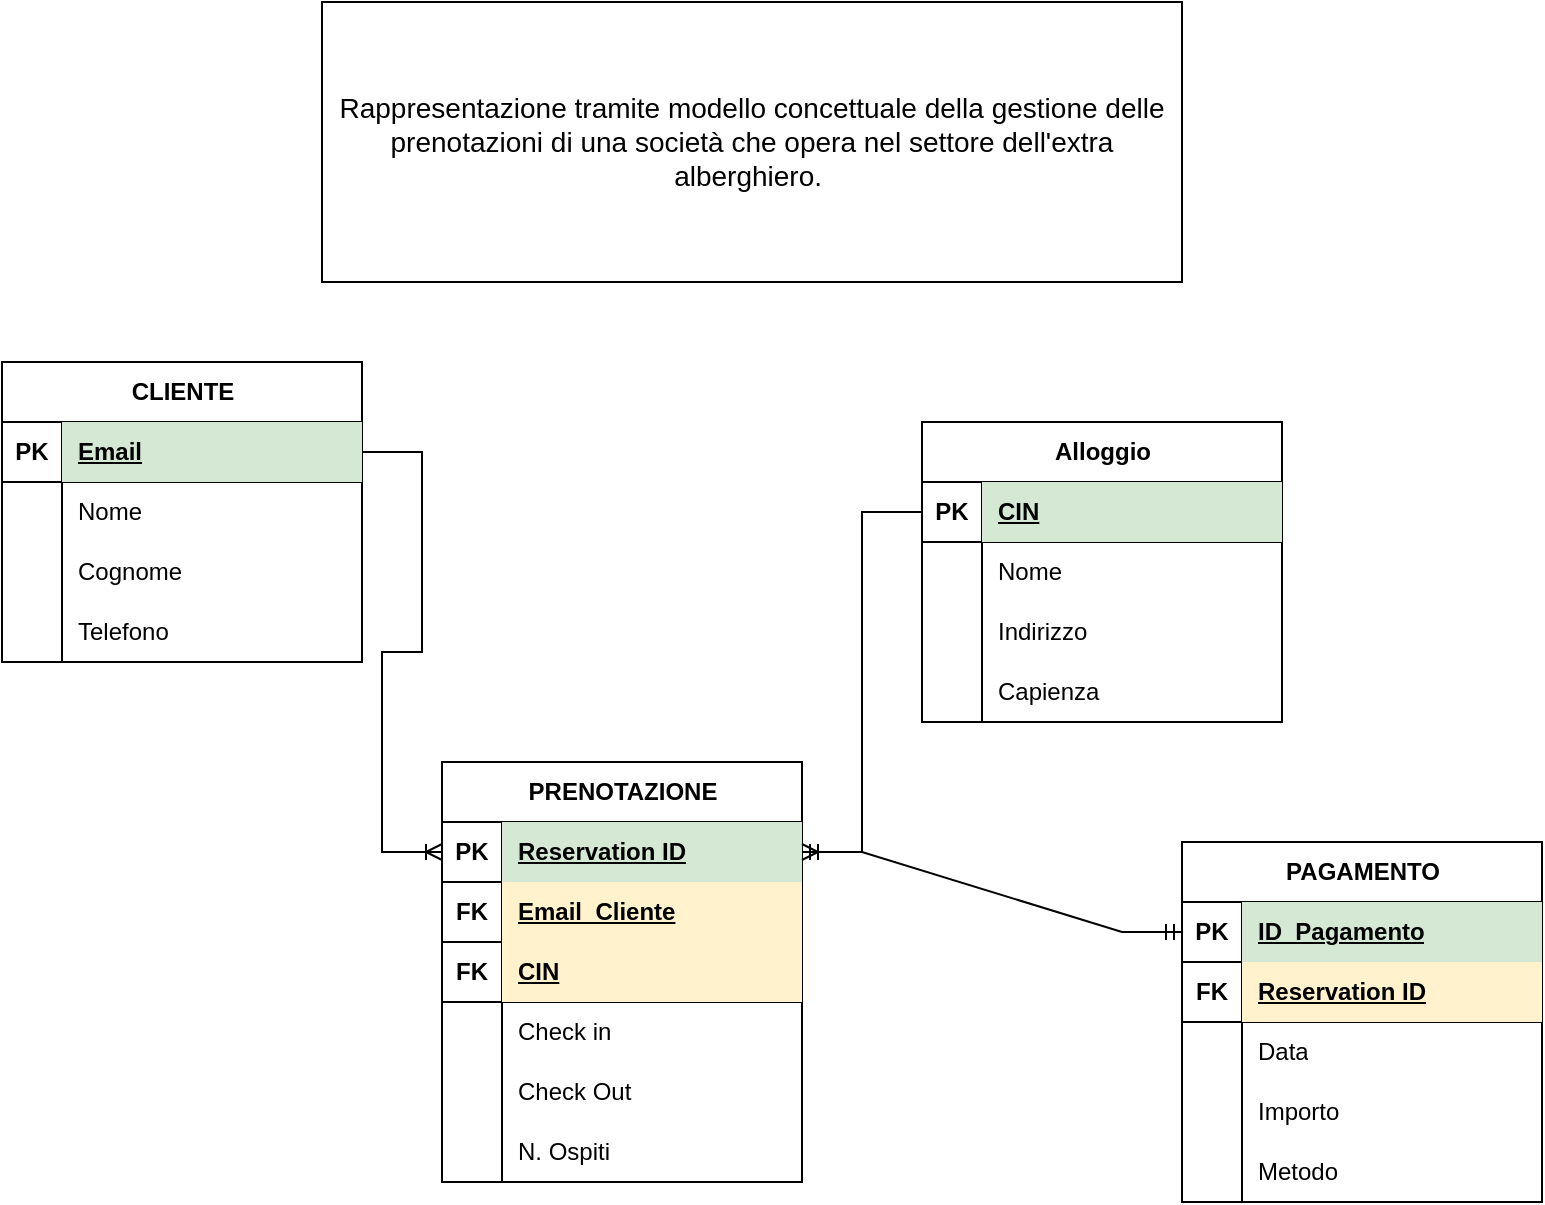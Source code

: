 <mxfile version="27.0.7">
  <diagram name="Pagina-1" id="NNj0Gv-7Z4MroTm7kcJR">
    <mxGraphModel dx="1194" dy="706" grid="1" gridSize="10" guides="1" tooltips="1" connect="1" arrows="1" fold="1" page="1" pageScale="1" pageWidth="827" pageHeight="1169" math="0" shadow="0">
      <root>
        <mxCell id="0" />
        <mxCell id="1" parent="0" />
        <mxCell id="5LRXLHDfyQjCdlPKq-pv-44" value="Alloggio" style="shape=table;startSize=30;container=1;collapsible=1;childLayout=tableLayout;fixedRows=1;rowLines=0;fontStyle=1;align=center;resizeLast=1;html=1;" vertex="1" parent="1">
          <mxGeometry x="480" y="270" width="180" height="150" as="geometry" />
        </mxCell>
        <mxCell id="5LRXLHDfyQjCdlPKq-pv-45" value="" style="shape=tableRow;horizontal=0;startSize=0;swimlaneHead=0;swimlaneBody=0;fillColor=none;collapsible=0;dropTarget=0;points=[[0,0.5],[1,0.5]];portConstraint=eastwest;top=0;left=0;right=0;bottom=1;" vertex="1" parent="5LRXLHDfyQjCdlPKq-pv-44">
          <mxGeometry y="30" width="180" height="30" as="geometry" />
        </mxCell>
        <mxCell id="5LRXLHDfyQjCdlPKq-pv-46" value="PK" style="shape=partialRectangle;connectable=0;fillColor=none;top=0;left=0;bottom=0;right=0;fontStyle=1;overflow=hidden;whiteSpace=wrap;html=1;" vertex="1" parent="5LRXLHDfyQjCdlPKq-pv-45">
          <mxGeometry width="30" height="30" as="geometry">
            <mxRectangle width="30" height="30" as="alternateBounds" />
          </mxGeometry>
        </mxCell>
        <mxCell id="5LRXLHDfyQjCdlPKq-pv-47" value="CIN" style="shape=partialRectangle;connectable=0;fillColor=#d5e8d4;top=0;left=0;bottom=0;right=0;align=left;spacingLeft=6;fontStyle=5;overflow=hidden;whiteSpace=wrap;html=1;strokeColor=#82b366;" vertex="1" parent="5LRXLHDfyQjCdlPKq-pv-45">
          <mxGeometry x="30" width="150" height="30" as="geometry">
            <mxRectangle width="150" height="30" as="alternateBounds" />
          </mxGeometry>
        </mxCell>
        <mxCell id="5LRXLHDfyQjCdlPKq-pv-48" value="" style="shape=tableRow;horizontal=0;startSize=0;swimlaneHead=0;swimlaneBody=0;fillColor=none;collapsible=0;dropTarget=0;points=[[0,0.5],[1,0.5]];portConstraint=eastwest;top=0;left=0;right=0;bottom=0;" vertex="1" parent="5LRXLHDfyQjCdlPKq-pv-44">
          <mxGeometry y="60" width="180" height="30" as="geometry" />
        </mxCell>
        <mxCell id="5LRXLHDfyQjCdlPKq-pv-49" value="" style="shape=partialRectangle;connectable=0;fillColor=none;top=0;left=0;bottom=0;right=0;editable=1;overflow=hidden;whiteSpace=wrap;html=1;" vertex="1" parent="5LRXLHDfyQjCdlPKq-pv-48">
          <mxGeometry width="30" height="30" as="geometry">
            <mxRectangle width="30" height="30" as="alternateBounds" />
          </mxGeometry>
        </mxCell>
        <mxCell id="5LRXLHDfyQjCdlPKq-pv-50" value="Nome" style="shape=partialRectangle;connectable=0;fillColor=none;top=0;left=0;bottom=0;right=0;align=left;spacingLeft=6;overflow=hidden;whiteSpace=wrap;html=1;" vertex="1" parent="5LRXLHDfyQjCdlPKq-pv-48">
          <mxGeometry x="30" width="150" height="30" as="geometry">
            <mxRectangle width="150" height="30" as="alternateBounds" />
          </mxGeometry>
        </mxCell>
        <mxCell id="5LRXLHDfyQjCdlPKq-pv-51" value="" style="shape=tableRow;horizontal=0;startSize=0;swimlaneHead=0;swimlaneBody=0;fillColor=none;collapsible=0;dropTarget=0;points=[[0,0.5],[1,0.5]];portConstraint=eastwest;top=0;left=0;right=0;bottom=0;" vertex="1" parent="5LRXLHDfyQjCdlPKq-pv-44">
          <mxGeometry y="90" width="180" height="30" as="geometry" />
        </mxCell>
        <mxCell id="5LRXLHDfyQjCdlPKq-pv-52" value="" style="shape=partialRectangle;connectable=0;fillColor=none;top=0;left=0;bottom=0;right=0;editable=1;overflow=hidden;whiteSpace=wrap;html=1;" vertex="1" parent="5LRXLHDfyQjCdlPKq-pv-51">
          <mxGeometry width="30" height="30" as="geometry">
            <mxRectangle width="30" height="30" as="alternateBounds" />
          </mxGeometry>
        </mxCell>
        <mxCell id="5LRXLHDfyQjCdlPKq-pv-53" value="Indirizzo" style="shape=partialRectangle;connectable=0;fillColor=none;top=0;left=0;bottom=0;right=0;align=left;spacingLeft=6;overflow=hidden;whiteSpace=wrap;html=1;" vertex="1" parent="5LRXLHDfyQjCdlPKq-pv-51">
          <mxGeometry x="30" width="150" height="30" as="geometry">
            <mxRectangle width="150" height="30" as="alternateBounds" />
          </mxGeometry>
        </mxCell>
        <mxCell id="5LRXLHDfyQjCdlPKq-pv-54" value="" style="shape=tableRow;horizontal=0;startSize=0;swimlaneHead=0;swimlaneBody=0;fillColor=none;collapsible=0;dropTarget=0;points=[[0,0.5],[1,0.5]];portConstraint=eastwest;top=0;left=0;right=0;bottom=0;" vertex="1" parent="5LRXLHDfyQjCdlPKq-pv-44">
          <mxGeometry y="120" width="180" height="30" as="geometry" />
        </mxCell>
        <mxCell id="5LRXLHDfyQjCdlPKq-pv-55" value="" style="shape=partialRectangle;connectable=0;fillColor=none;top=0;left=0;bottom=0;right=0;editable=1;overflow=hidden;whiteSpace=wrap;html=1;" vertex="1" parent="5LRXLHDfyQjCdlPKq-pv-54">
          <mxGeometry width="30" height="30" as="geometry">
            <mxRectangle width="30" height="30" as="alternateBounds" />
          </mxGeometry>
        </mxCell>
        <mxCell id="5LRXLHDfyQjCdlPKq-pv-56" value="Capienza" style="shape=partialRectangle;connectable=0;fillColor=none;top=0;left=0;bottom=0;right=0;align=left;spacingLeft=6;overflow=hidden;whiteSpace=wrap;html=1;" vertex="1" parent="5LRXLHDfyQjCdlPKq-pv-54">
          <mxGeometry x="30" width="150" height="30" as="geometry">
            <mxRectangle width="150" height="30" as="alternateBounds" />
          </mxGeometry>
        </mxCell>
        <mxCell id="5LRXLHDfyQjCdlPKq-pv-57" value="CLIENTE" style="shape=table;startSize=30;container=1;collapsible=1;childLayout=tableLayout;fixedRows=1;rowLines=0;fontStyle=1;align=center;resizeLast=1;html=1;" vertex="1" parent="1">
          <mxGeometry x="20" y="240" width="180" height="150" as="geometry" />
        </mxCell>
        <mxCell id="5LRXLHDfyQjCdlPKq-pv-58" value="" style="shape=tableRow;horizontal=0;startSize=0;swimlaneHead=0;swimlaneBody=0;fillColor=none;collapsible=0;dropTarget=0;points=[[0,0.5],[1,0.5]];portConstraint=eastwest;top=0;left=0;right=0;bottom=1;" vertex="1" parent="5LRXLHDfyQjCdlPKq-pv-57">
          <mxGeometry y="30" width="180" height="30" as="geometry" />
        </mxCell>
        <mxCell id="5LRXLHDfyQjCdlPKq-pv-59" value="PK" style="shape=partialRectangle;connectable=0;fillColor=none;top=0;left=0;bottom=0;right=0;fontStyle=1;overflow=hidden;whiteSpace=wrap;html=1;" vertex="1" parent="5LRXLHDfyQjCdlPKq-pv-58">
          <mxGeometry width="30" height="30" as="geometry">
            <mxRectangle width="30" height="30" as="alternateBounds" />
          </mxGeometry>
        </mxCell>
        <mxCell id="5LRXLHDfyQjCdlPKq-pv-60" value="Email" style="shape=partialRectangle;connectable=0;fillColor=#d5e8d4;top=0;left=0;bottom=0;right=0;align=left;spacingLeft=6;fontStyle=5;overflow=hidden;whiteSpace=wrap;html=1;strokeColor=#82b366;" vertex="1" parent="5LRXLHDfyQjCdlPKq-pv-58">
          <mxGeometry x="30" width="150" height="30" as="geometry">
            <mxRectangle width="150" height="30" as="alternateBounds" />
          </mxGeometry>
        </mxCell>
        <mxCell id="5LRXLHDfyQjCdlPKq-pv-61" value="" style="shape=tableRow;horizontal=0;startSize=0;swimlaneHead=0;swimlaneBody=0;fillColor=none;collapsible=0;dropTarget=0;points=[[0,0.5],[1,0.5]];portConstraint=eastwest;top=0;left=0;right=0;bottom=0;" vertex="1" parent="5LRXLHDfyQjCdlPKq-pv-57">
          <mxGeometry y="60" width="180" height="30" as="geometry" />
        </mxCell>
        <mxCell id="5LRXLHDfyQjCdlPKq-pv-62" value="" style="shape=partialRectangle;connectable=0;fillColor=none;top=0;left=0;bottom=0;right=0;editable=1;overflow=hidden;whiteSpace=wrap;html=1;" vertex="1" parent="5LRXLHDfyQjCdlPKq-pv-61">
          <mxGeometry width="30" height="30" as="geometry">
            <mxRectangle width="30" height="30" as="alternateBounds" />
          </mxGeometry>
        </mxCell>
        <mxCell id="5LRXLHDfyQjCdlPKq-pv-63" value="Nome" style="shape=partialRectangle;connectable=0;fillColor=none;top=0;left=0;bottom=0;right=0;align=left;spacingLeft=6;overflow=hidden;whiteSpace=wrap;html=1;" vertex="1" parent="5LRXLHDfyQjCdlPKq-pv-61">
          <mxGeometry x="30" width="150" height="30" as="geometry">
            <mxRectangle width="150" height="30" as="alternateBounds" />
          </mxGeometry>
        </mxCell>
        <mxCell id="5LRXLHDfyQjCdlPKq-pv-64" value="" style="shape=tableRow;horizontal=0;startSize=0;swimlaneHead=0;swimlaneBody=0;fillColor=none;collapsible=0;dropTarget=0;points=[[0,0.5],[1,0.5]];portConstraint=eastwest;top=0;left=0;right=0;bottom=0;" vertex="1" parent="5LRXLHDfyQjCdlPKq-pv-57">
          <mxGeometry y="90" width="180" height="30" as="geometry" />
        </mxCell>
        <mxCell id="5LRXLHDfyQjCdlPKq-pv-65" value="" style="shape=partialRectangle;connectable=0;fillColor=none;top=0;left=0;bottom=0;right=0;editable=1;overflow=hidden;whiteSpace=wrap;html=1;" vertex="1" parent="5LRXLHDfyQjCdlPKq-pv-64">
          <mxGeometry width="30" height="30" as="geometry">
            <mxRectangle width="30" height="30" as="alternateBounds" />
          </mxGeometry>
        </mxCell>
        <mxCell id="5LRXLHDfyQjCdlPKq-pv-66" value="Cognome" style="shape=partialRectangle;connectable=0;fillColor=none;top=0;left=0;bottom=0;right=0;align=left;spacingLeft=6;overflow=hidden;whiteSpace=wrap;html=1;" vertex="1" parent="5LRXLHDfyQjCdlPKq-pv-64">
          <mxGeometry x="30" width="150" height="30" as="geometry">
            <mxRectangle width="150" height="30" as="alternateBounds" />
          </mxGeometry>
        </mxCell>
        <mxCell id="5LRXLHDfyQjCdlPKq-pv-67" value="" style="shape=tableRow;horizontal=0;startSize=0;swimlaneHead=0;swimlaneBody=0;fillColor=none;collapsible=0;dropTarget=0;points=[[0,0.5],[1,0.5]];portConstraint=eastwest;top=0;left=0;right=0;bottom=0;" vertex="1" parent="5LRXLHDfyQjCdlPKq-pv-57">
          <mxGeometry y="120" width="180" height="30" as="geometry" />
        </mxCell>
        <mxCell id="5LRXLHDfyQjCdlPKq-pv-68" value="" style="shape=partialRectangle;connectable=0;fillColor=none;top=0;left=0;bottom=0;right=0;editable=1;overflow=hidden;whiteSpace=wrap;html=1;" vertex="1" parent="5LRXLHDfyQjCdlPKq-pv-67">
          <mxGeometry width="30" height="30" as="geometry">
            <mxRectangle width="30" height="30" as="alternateBounds" />
          </mxGeometry>
        </mxCell>
        <mxCell id="5LRXLHDfyQjCdlPKq-pv-69" value="Telefono" style="shape=partialRectangle;connectable=0;fillColor=none;top=0;left=0;bottom=0;right=0;align=left;spacingLeft=6;overflow=hidden;whiteSpace=wrap;html=1;" vertex="1" parent="5LRXLHDfyQjCdlPKq-pv-67">
          <mxGeometry x="30" width="150" height="30" as="geometry">
            <mxRectangle width="150" height="30" as="alternateBounds" />
          </mxGeometry>
        </mxCell>
        <mxCell id="5LRXLHDfyQjCdlPKq-pv-70" value="PAGAMENTO" style="shape=table;startSize=30;container=1;collapsible=1;childLayout=tableLayout;fixedRows=1;rowLines=0;fontStyle=1;align=center;resizeLast=1;html=1;" vertex="1" parent="1">
          <mxGeometry x="610" y="480" width="180" height="180" as="geometry" />
        </mxCell>
        <mxCell id="5LRXLHDfyQjCdlPKq-pv-71" value="" style="shape=tableRow;horizontal=0;startSize=0;swimlaneHead=0;swimlaneBody=0;fillColor=none;collapsible=0;dropTarget=0;points=[[0,0.5],[1,0.5]];portConstraint=eastwest;top=0;left=0;right=0;bottom=1;" vertex="1" parent="5LRXLHDfyQjCdlPKq-pv-70">
          <mxGeometry y="30" width="180" height="30" as="geometry" />
        </mxCell>
        <mxCell id="5LRXLHDfyQjCdlPKq-pv-72" value="PK" style="shape=partialRectangle;connectable=0;fillColor=none;top=0;left=0;bottom=0;right=0;fontStyle=1;overflow=hidden;whiteSpace=wrap;html=1;" vertex="1" parent="5LRXLHDfyQjCdlPKq-pv-71">
          <mxGeometry width="30" height="30" as="geometry">
            <mxRectangle width="30" height="30" as="alternateBounds" />
          </mxGeometry>
        </mxCell>
        <mxCell id="5LRXLHDfyQjCdlPKq-pv-73" value="ID_Pagamento" style="shape=partialRectangle;connectable=0;fillColor=#d5e8d4;top=0;left=0;bottom=0;right=0;align=left;spacingLeft=6;fontStyle=5;overflow=hidden;whiteSpace=wrap;html=1;strokeColor=#82b366;" vertex="1" parent="5LRXLHDfyQjCdlPKq-pv-71">
          <mxGeometry x="30" width="150" height="30" as="geometry">
            <mxRectangle width="150" height="30" as="alternateBounds" />
          </mxGeometry>
        </mxCell>
        <mxCell id="5LRXLHDfyQjCdlPKq-pv-122" style="shape=tableRow;horizontal=0;startSize=0;swimlaneHead=0;swimlaneBody=0;fillColor=none;collapsible=0;dropTarget=0;points=[[0,0.5],[1,0.5]];portConstraint=eastwest;top=0;left=0;right=0;bottom=1;" vertex="1" parent="5LRXLHDfyQjCdlPKq-pv-70">
          <mxGeometry y="60" width="180" height="30" as="geometry" />
        </mxCell>
        <mxCell id="5LRXLHDfyQjCdlPKq-pv-123" value="FK" style="shape=partialRectangle;connectable=0;fillColor=none;top=0;left=0;bottom=0;right=0;fontStyle=1;overflow=hidden;whiteSpace=wrap;html=1;" vertex="1" parent="5LRXLHDfyQjCdlPKq-pv-122">
          <mxGeometry width="30" height="30" as="geometry">
            <mxRectangle width="30" height="30" as="alternateBounds" />
          </mxGeometry>
        </mxCell>
        <mxCell id="5LRXLHDfyQjCdlPKq-pv-124" value="Reservation ID" style="shape=partialRectangle;connectable=0;fillColor=#fff2cc;top=0;left=0;bottom=0;right=0;align=left;spacingLeft=6;fontStyle=5;overflow=hidden;whiteSpace=wrap;html=1;strokeColor=#d6b656;" vertex="1" parent="5LRXLHDfyQjCdlPKq-pv-122">
          <mxGeometry x="30" width="150" height="30" as="geometry">
            <mxRectangle width="150" height="30" as="alternateBounds" />
          </mxGeometry>
        </mxCell>
        <mxCell id="5LRXLHDfyQjCdlPKq-pv-74" value="" style="shape=tableRow;horizontal=0;startSize=0;swimlaneHead=0;swimlaneBody=0;fillColor=none;collapsible=0;dropTarget=0;points=[[0,0.5],[1,0.5]];portConstraint=eastwest;top=0;left=0;right=0;bottom=0;" vertex="1" parent="5LRXLHDfyQjCdlPKq-pv-70">
          <mxGeometry y="90" width="180" height="30" as="geometry" />
        </mxCell>
        <mxCell id="5LRXLHDfyQjCdlPKq-pv-75" value="" style="shape=partialRectangle;connectable=0;fillColor=none;top=0;left=0;bottom=0;right=0;editable=1;overflow=hidden;whiteSpace=wrap;html=1;" vertex="1" parent="5LRXLHDfyQjCdlPKq-pv-74">
          <mxGeometry width="30" height="30" as="geometry">
            <mxRectangle width="30" height="30" as="alternateBounds" />
          </mxGeometry>
        </mxCell>
        <mxCell id="5LRXLHDfyQjCdlPKq-pv-76" value="Data" style="shape=partialRectangle;connectable=0;fillColor=none;top=0;left=0;bottom=0;right=0;align=left;spacingLeft=6;overflow=hidden;whiteSpace=wrap;html=1;" vertex="1" parent="5LRXLHDfyQjCdlPKq-pv-74">
          <mxGeometry x="30" width="150" height="30" as="geometry">
            <mxRectangle width="150" height="30" as="alternateBounds" />
          </mxGeometry>
        </mxCell>
        <mxCell id="5LRXLHDfyQjCdlPKq-pv-77" value="" style="shape=tableRow;horizontal=0;startSize=0;swimlaneHead=0;swimlaneBody=0;fillColor=none;collapsible=0;dropTarget=0;points=[[0,0.5],[1,0.5]];portConstraint=eastwest;top=0;left=0;right=0;bottom=0;" vertex="1" parent="5LRXLHDfyQjCdlPKq-pv-70">
          <mxGeometry y="120" width="180" height="30" as="geometry" />
        </mxCell>
        <mxCell id="5LRXLHDfyQjCdlPKq-pv-78" value="" style="shape=partialRectangle;connectable=0;fillColor=none;top=0;left=0;bottom=0;right=0;editable=1;overflow=hidden;whiteSpace=wrap;html=1;" vertex="1" parent="5LRXLHDfyQjCdlPKq-pv-77">
          <mxGeometry width="30" height="30" as="geometry">
            <mxRectangle width="30" height="30" as="alternateBounds" />
          </mxGeometry>
        </mxCell>
        <mxCell id="5LRXLHDfyQjCdlPKq-pv-79" value="Importo" style="shape=partialRectangle;connectable=0;fillColor=none;top=0;left=0;bottom=0;right=0;align=left;spacingLeft=6;overflow=hidden;whiteSpace=wrap;html=1;" vertex="1" parent="5LRXLHDfyQjCdlPKq-pv-77">
          <mxGeometry x="30" width="150" height="30" as="geometry">
            <mxRectangle width="150" height="30" as="alternateBounds" />
          </mxGeometry>
        </mxCell>
        <mxCell id="5LRXLHDfyQjCdlPKq-pv-80" value="" style="shape=tableRow;horizontal=0;startSize=0;swimlaneHead=0;swimlaneBody=0;fillColor=none;collapsible=0;dropTarget=0;points=[[0,0.5],[1,0.5]];portConstraint=eastwest;top=0;left=0;right=0;bottom=0;" vertex="1" parent="5LRXLHDfyQjCdlPKq-pv-70">
          <mxGeometry y="150" width="180" height="30" as="geometry" />
        </mxCell>
        <mxCell id="5LRXLHDfyQjCdlPKq-pv-81" value="" style="shape=partialRectangle;connectable=0;fillColor=none;top=0;left=0;bottom=0;right=0;editable=1;overflow=hidden;whiteSpace=wrap;html=1;" vertex="1" parent="5LRXLHDfyQjCdlPKq-pv-80">
          <mxGeometry width="30" height="30" as="geometry">
            <mxRectangle width="30" height="30" as="alternateBounds" />
          </mxGeometry>
        </mxCell>
        <mxCell id="5LRXLHDfyQjCdlPKq-pv-82" value="Metodo" style="shape=partialRectangle;connectable=0;fillColor=none;top=0;left=0;bottom=0;right=0;align=left;spacingLeft=6;overflow=hidden;whiteSpace=wrap;html=1;" vertex="1" parent="5LRXLHDfyQjCdlPKq-pv-80">
          <mxGeometry x="30" width="150" height="30" as="geometry">
            <mxRectangle width="150" height="30" as="alternateBounds" />
          </mxGeometry>
        </mxCell>
        <mxCell id="5LRXLHDfyQjCdlPKq-pv-86" value="PRENOTAZIONE" style="shape=table;startSize=30;container=1;collapsible=1;childLayout=tableLayout;fixedRows=1;rowLines=0;fontStyle=1;align=center;resizeLast=1;html=1;" vertex="1" parent="1">
          <mxGeometry x="240" y="440" width="180" height="210" as="geometry" />
        </mxCell>
        <mxCell id="5LRXLHDfyQjCdlPKq-pv-87" value="" style="shape=tableRow;horizontal=0;startSize=0;swimlaneHead=0;swimlaneBody=0;fillColor=none;collapsible=0;dropTarget=0;points=[[0,0.5],[1,0.5]];portConstraint=eastwest;top=0;left=0;right=0;bottom=1;" vertex="1" parent="5LRXLHDfyQjCdlPKq-pv-86">
          <mxGeometry y="30" width="180" height="30" as="geometry" />
        </mxCell>
        <mxCell id="5LRXLHDfyQjCdlPKq-pv-88" value="PK" style="shape=partialRectangle;connectable=0;fillColor=none;top=0;left=0;bottom=0;right=0;fontStyle=1;overflow=hidden;whiteSpace=wrap;html=1;" vertex="1" parent="5LRXLHDfyQjCdlPKq-pv-87">
          <mxGeometry width="30" height="30" as="geometry">
            <mxRectangle width="30" height="30" as="alternateBounds" />
          </mxGeometry>
        </mxCell>
        <mxCell id="5LRXLHDfyQjCdlPKq-pv-89" value="Reservation ID" style="shape=partialRectangle;connectable=0;fillColor=#d5e8d4;top=0;left=0;bottom=0;right=0;align=left;spacingLeft=6;fontStyle=5;overflow=hidden;whiteSpace=wrap;html=1;strokeColor=#82b366;" vertex="1" parent="5LRXLHDfyQjCdlPKq-pv-87">
          <mxGeometry x="30" width="150" height="30" as="geometry">
            <mxRectangle width="150" height="30" as="alternateBounds" />
          </mxGeometry>
        </mxCell>
        <mxCell id="5LRXLHDfyQjCdlPKq-pv-116" style="shape=tableRow;horizontal=0;startSize=0;swimlaneHead=0;swimlaneBody=0;fillColor=none;collapsible=0;dropTarget=0;points=[[0,0.5],[1,0.5]];portConstraint=eastwest;top=0;left=0;right=0;bottom=1;" vertex="1" parent="5LRXLHDfyQjCdlPKq-pv-86">
          <mxGeometry y="60" width="180" height="30" as="geometry" />
        </mxCell>
        <mxCell id="5LRXLHDfyQjCdlPKq-pv-117" value="FK" style="shape=partialRectangle;connectable=0;fillColor=none;top=0;left=0;bottom=0;right=0;fontStyle=1;overflow=hidden;whiteSpace=wrap;html=1;" vertex="1" parent="5LRXLHDfyQjCdlPKq-pv-116">
          <mxGeometry width="30" height="30" as="geometry">
            <mxRectangle width="30" height="30" as="alternateBounds" />
          </mxGeometry>
        </mxCell>
        <mxCell id="5LRXLHDfyQjCdlPKq-pv-118" value="Email_Cliente" style="shape=partialRectangle;connectable=0;fillColor=#fff2cc;top=0;left=0;bottom=0;right=0;align=left;spacingLeft=6;fontStyle=5;overflow=hidden;whiteSpace=wrap;html=1;strokeColor=#d6b656;" vertex="1" parent="5LRXLHDfyQjCdlPKq-pv-116">
          <mxGeometry x="30" width="150" height="30" as="geometry">
            <mxRectangle width="150" height="30" as="alternateBounds" />
          </mxGeometry>
        </mxCell>
        <mxCell id="5LRXLHDfyQjCdlPKq-pv-119" style="shape=tableRow;horizontal=0;startSize=0;swimlaneHead=0;swimlaneBody=0;fillColor=none;collapsible=0;dropTarget=0;points=[[0,0.5],[1,0.5]];portConstraint=eastwest;top=0;left=0;right=0;bottom=1;" vertex="1" parent="5LRXLHDfyQjCdlPKq-pv-86">
          <mxGeometry y="90" width="180" height="30" as="geometry" />
        </mxCell>
        <mxCell id="5LRXLHDfyQjCdlPKq-pv-120" value="FK" style="shape=partialRectangle;connectable=0;fillColor=none;top=0;left=0;bottom=0;right=0;fontStyle=1;overflow=hidden;whiteSpace=wrap;html=1;" vertex="1" parent="5LRXLHDfyQjCdlPKq-pv-119">
          <mxGeometry width="30" height="30" as="geometry">
            <mxRectangle width="30" height="30" as="alternateBounds" />
          </mxGeometry>
        </mxCell>
        <mxCell id="5LRXLHDfyQjCdlPKq-pv-121" value="CIN" style="shape=partialRectangle;connectable=0;fillColor=#fff2cc;top=0;left=0;bottom=0;right=0;align=left;spacingLeft=6;fontStyle=5;overflow=hidden;whiteSpace=wrap;html=1;strokeColor=#d6b656;" vertex="1" parent="5LRXLHDfyQjCdlPKq-pv-119">
          <mxGeometry x="30" width="150" height="30" as="geometry">
            <mxRectangle width="150" height="30" as="alternateBounds" />
          </mxGeometry>
        </mxCell>
        <mxCell id="5LRXLHDfyQjCdlPKq-pv-90" value="" style="shape=tableRow;horizontal=0;startSize=0;swimlaneHead=0;swimlaneBody=0;fillColor=none;collapsible=0;dropTarget=0;points=[[0,0.5],[1,0.5]];portConstraint=eastwest;top=0;left=0;right=0;bottom=0;" vertex="1" parent="5LRXLHDfyQjCdlPKq-pv-86">
          <mxGeometry y="120" width="180" height="30" as="geometry" />
        </mxCell>
        <mxCell id="5LRXLHDfyQjCdlPKq-pv-91" value="" style="shape=partialRectangle;connectable=0;fillColor=none;top=0;left=0;bottom=0;right=0;editable=1;overflow=hidden;whiteSpace=wrap;html=1;" vertex="1" parent="5LRXLHDfyQjCdlPKq-pv-90">
          <mxGeometry width="30" height="30" as="geometry">
            <mxRectangle width="30" height="30" as="alternateBounds" />
          </mxGeometry>
        </mxCell>
        <mxCell id="5LRXLHDfyQjCdlPKq-pv-92" value="Check in" style="shape=partialRectangle;connectable=0;fillColor=none;top=0;left=0;bottom=0;right=0;align=left;spacingLeft=6;overflow=hidden;whiteSpace=wrap;html=1;" vertex="1" parent="5LRXLHDfyQjCdlPKq-pv-90">
          <mxGeometry x="30" width="150" height="30" as="geometry">
            <mxRectangle width="150" height="30" as="alternateBounds" />
          </mxGeometry>
        </mxCell>
        <mxCell id="5LRXLHDfyQjCdlPKq-pv-93" value="" style="shape=tableRow;horizontal=0;startSize=0;swimlaneHead=0;swimlaneBody=0;fillColor=none;collapsible=0;dropTarget=0;points=[[0,0.5],[1,0.5]];portConstraint=eastwest;top=0;left=0;right=0;bottom=0;" vertex="1" parent="5LRXLHDfyQjCdlPKq-pv-86">
          <mxGeometry y="150" width="180" height="30" as="geometry" />
        </mxCell>
        <mxCell id="5LRXLHDfyQjCdlPKq-pv-94" value="" style="shape=partialRectangle;connectable=0;fillColor=none;top=0;left=0;bottom=0;right=0;editable=1;overflow=hidden;whiteSpace=wrap;html=1;" vertex="1" parent="5LRXLHDfyQjCdlPKq-pv-93">
          <mxGeometry width="30" height="30" as="geometry">
            <mxRectangle width="30" height="30" as="alternateBounds" />
          </mxGeometry>
        </mxCell>
        <mxCell id="5LRXLHDfyQjCdlPKq-pv-95" value="Check Out" style="shape=partialRectangle;connectable=0;fillColor=none;top=0;left=0;bottom=0;right=0;align=left;spacingLeft=6;overflow=hidden;whiteSpace=wrap;html=1;" vertex="1" parent="5LRXLHDfyQjCdlPKq-pv-93">
          <mxGeometry x="30" width="150" height="30" as="geometry">
            <mxRectangle width="150" height="30" as="alternateBounds" />
          </mxGeometry>
        </mxCell>
        <mxCell id="5LRXLHDfyQjCdlPKq-pv-96" value="" style="shape=tableRow;horizontal=0;startSize=0;swimlaneHead=0;swimlaneBody=0;fillColor=none;collapsible=0;dropTarget=0;points=[[0,0.5],[1,0.5]];portConstraint=eastwest;top=0;left=0;right=0;bottom=0;" vertex="1" parent="5LRXLHDfyQjCdlPKq-pv-86">
          <mxGeometry y="180" width="180" height="30" as="geometry" />
        </mxCell>
        <mxCell id="5LRXLHDfyQjCdlPKq-pv-97" value="" style="shape=partialRectangle;connectable=0;fillColor=none;top=0;left=0;bottom=0;right=0;editable=1;overflow=hidden;whiteSpace=wrap;html=1;" vertex="1" parent="5LRXLHDfyQjCdlPKq-pv-96">
          <mxGeometry width="30" height="30" as="geometry">
            <mxRectangle width="30" height="30" as="alternateBounds" />
          </mxGeometry>
        </mxCell>
        <mxCell id="5LRXLHDfyQjCdlPKq-pv-98" value="N. Ospiti" style="shape=partialRectangle;connectable=0;fillColor=none;top=0;left=0;bottom=0;right=0;align=left;spacingLeft=6;overflow=hidden;whiteSpace=wrap;html=1;" vertex="1" parent="5LRXLHDfyQjCdlPKq-pv-96">
          <mxGeometry x="30" width="150" height="30" as="geometry">
            <mxRectangle width="150" height="30" as="alternateBounds" />
          </mxGeometry>
        </mxCell>
        <mxCell id="5LRXLHDfyQjCdlPKq-pv-102" value="" style="edgeStyle=entityRelationEdgeStyle;fontSize=12;html=1;endArrow=ERoneToMany;rounded=0;exitX=1;exitY=0.5;exitDx=0;exitDy=0;entryX=0;entryY=0.5;entryDx=0;entryDy=0;" edge="1" parent="1" source="5LRXLHDfyQjCdlPKq-pv-58" target="5LRXLHDfyQjCdlPKq-pv-87">
          <mxGeometry width="100" height="100" relative="1" as="geometry">
            <mxPoint x="360" y="500" as="sourcePoint" />
            <mxPoint x="460" y="400" as="targetPoint" />
          </mxGeometry>
        </mxCell>
        <mxCell id="5LRXLHDfyQjCdlPKq-pv-103" value="" style="edgeStyle=entityRelationEdgeStyle;fontSize=12;html=1;endArrow=ERoneToMany;rounded=0;exitX=0;exitY=0.5;exitDx=0;exitDy=0;entryX=1;entryY=0.5;entryDx=0;entryDy=0;" edge="1" parent="1" source="5LRXLHDfyQjCdlPKq-pv-45" target="5LRXLHDfyQjCdlPKq-pv-87">
          <mxGeometry width="100" height="100" relative="1" as="geometry">
            <mxPoint x="440" y="860" as="sourcePoint" />
            <mxPoint x="500" y="660" as="targetPoint" />
            <Array as="points">
              <mxPoint x="390" y="615" />
            </Array>
          </mxGeometry>
        </mxCell>
        <mxCell id="5LRXLHDfyQjCdlPKq-pv-104" value="" style="edgeStyle=entityRelationEdgeStyle;fontSize=12;html=1;endArrow=ERmandOne;startArrow=ERmandOne;rounded=0;exitX=0;exitY=0.5;exitDx=0;exitDy=0;" edge="1" parent="1" source="5LRXLHDfyQjCdlPKq-pv-71" target="5LRXLHDfyQjCdlPKq-pv-87">
          <mxGeometry width="100" height="100" relative="1" as="geometry">
            <mxPoint x="100" y="905" as="sourcePoint" />
            <mxPoint x="380" y="620" as="targetPoint" />
          </mxGeometry>
        </mxCell>
        <mxCell id="5LRXLHDfyQjCdlPKq-pv-126" value="Rappresentazione tramite modello concettuale della gestione delle prenotazioni di una società che opera nel settore dell&#39;extra alberghiero.&amp;nbsp;" style="rounded=0;whiteSpace=wrap;html=1;fontSize=14;" vertex="1" parent="1">
          <mxGeometry x="180" y="60" width="430" height="140" as="geometry" />
        </mxCell>
      </root>
    </mxGraphModel>
  </diagram>
</mxfile>
